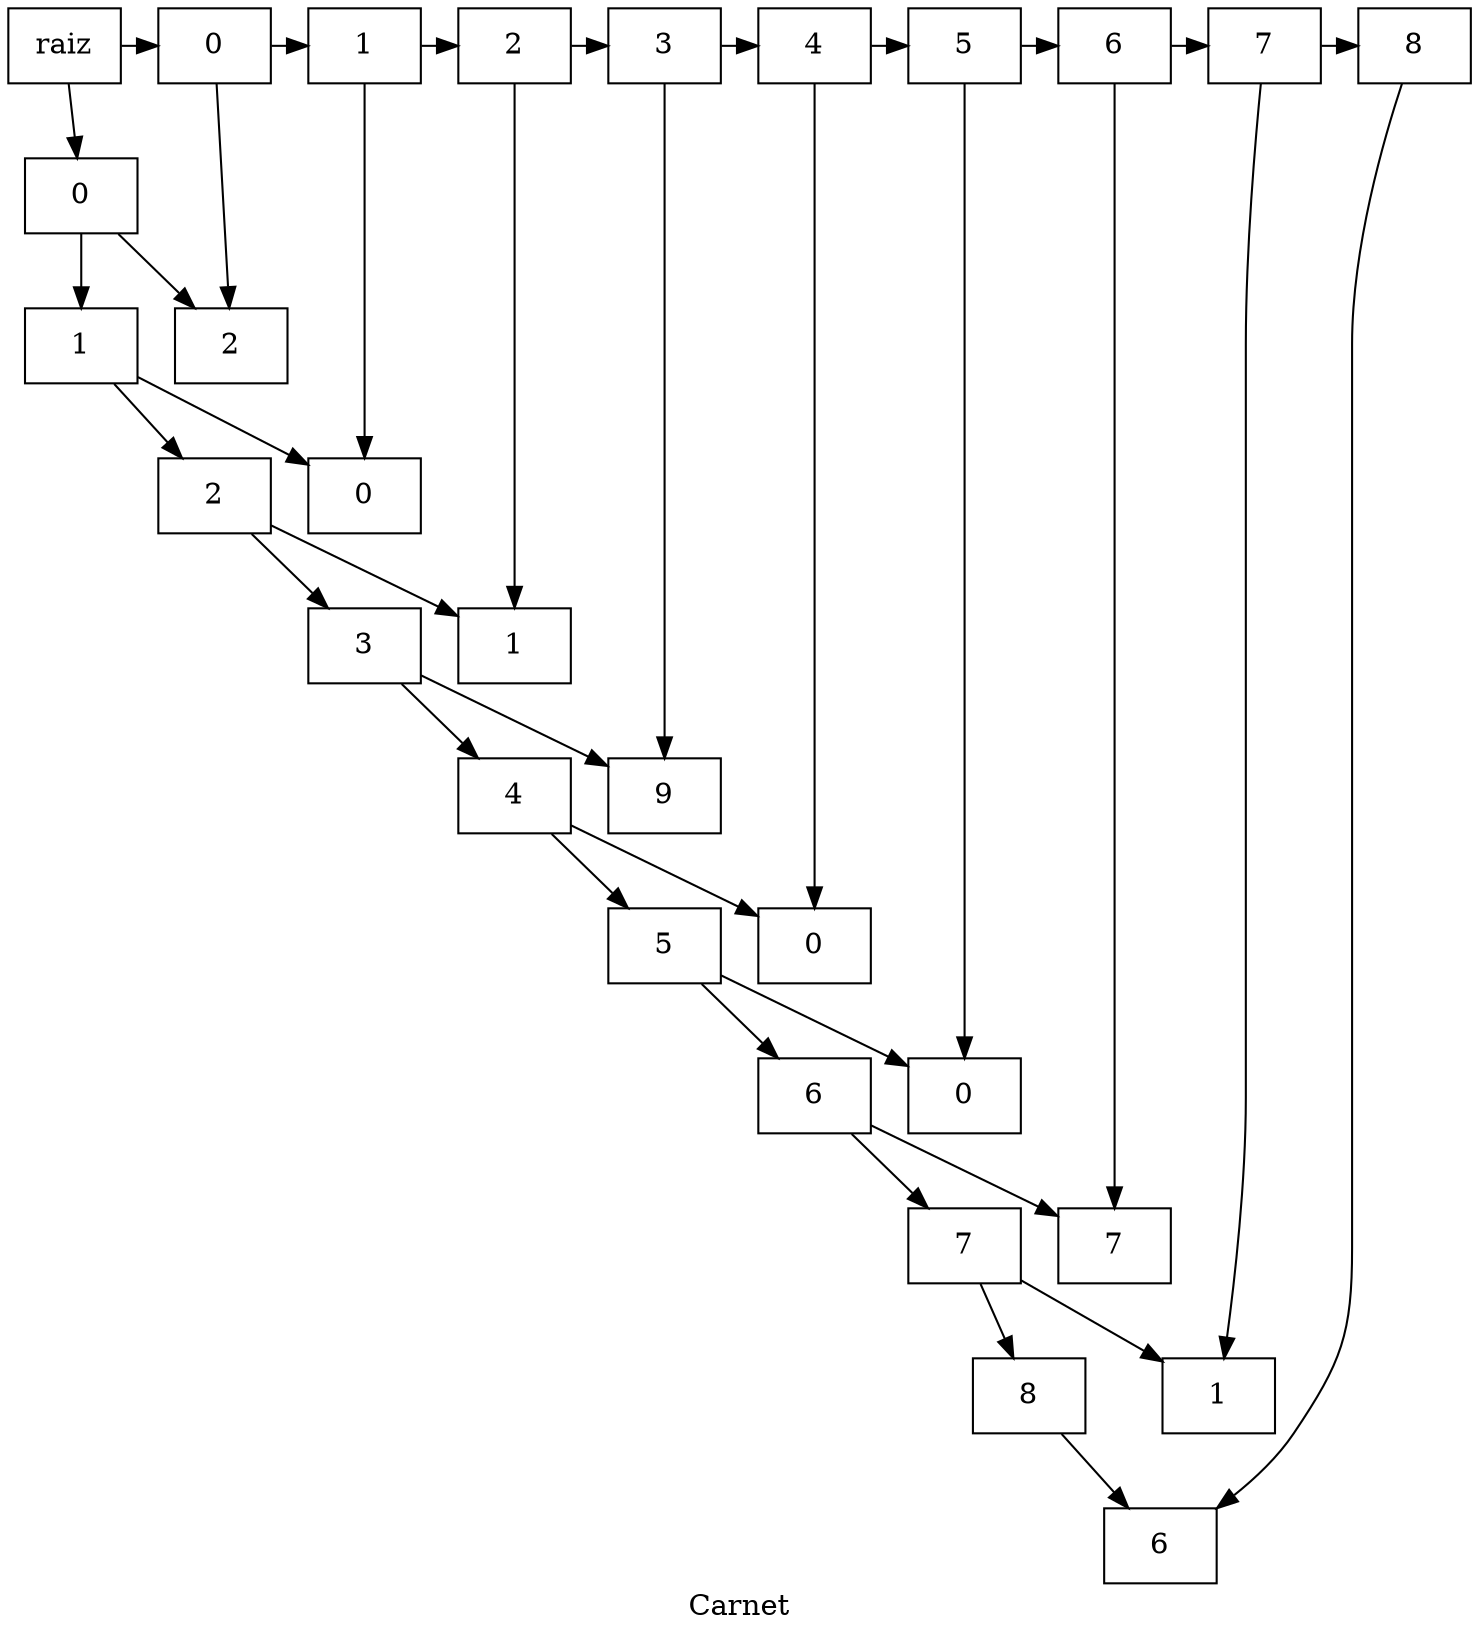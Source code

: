 digraph G{
label="Carnet";
node[shape=box];
r[label="raiz"];
b2018699554[label="0"];
c1311053135[label="0"];
n1311053135[label="2"];
b118352462[label="1"];
c1550089733[label="1"];
n1550089733[label="0"];
b865113938[label="2"];
c1442407170[label="2"];
n1442407170[label="1"];
b1028566121[label="3"];
c1118140819[label="3"];
n1118140819[label="9"];
b1975012498[label="4"];
c1808253012[label="4"];
n1808253012[label="0"];
b589431969[label="5"];
c1252169911[label="5"];
n1252169911[label="0"];
b2101973421[label="6"];
c685325104[label="6"];
n685325104[label="7"];
b460141958[label="7"];
c1163157884[label="7"];
n1163157884[label="1"];
b1956725890[label="8"];
c356573597[label="8"];
n356573597[label="6"];


r-> b2018699554;
{rank=same;r-> c1311053135;
}b2018699554-> b118352462;
c1311053135-> n1311053135;
b2018699554-> n1311053135;
b118352462-> b865113938;
c1550089733-> n1550089733;
b118352462-> n1550089733;
b865113938-> b1028566121;
c1442407170-> n1442407170;
b865113938-> n1442407170;
b1028566121-> b1975012498;
c1118140819-> n1118140819;
b1028566121-> n1118140819;
b1975012498-> b589431969;
c1808253012-> n1808253012;
b1975012498-> n1808253012;
b589431969-> b2101973421;
c1252169911-> n1252169911;
b589431969-> n1252169911;
b2101973421-> b460141958;
c685325104-> n685325104;
b2101973421-> n685325104;
b460141958-> b1956725890;
c1163157884-> n1163157884;
b460141958-> n1163157884;
c356573597-> n356573597;
b1956725890-> n356573597;
{rank=same;c1311053135-> c1550089733;
c1550089733-> c1442407170;
c1442407170-> c1118140819;
c1118140819-> c1808253012;
c1808253012-> c1252169911;
c1252169911-> c685325104;
c685325104-> c1163157884;
c1163157884-> c356573597;
}

}